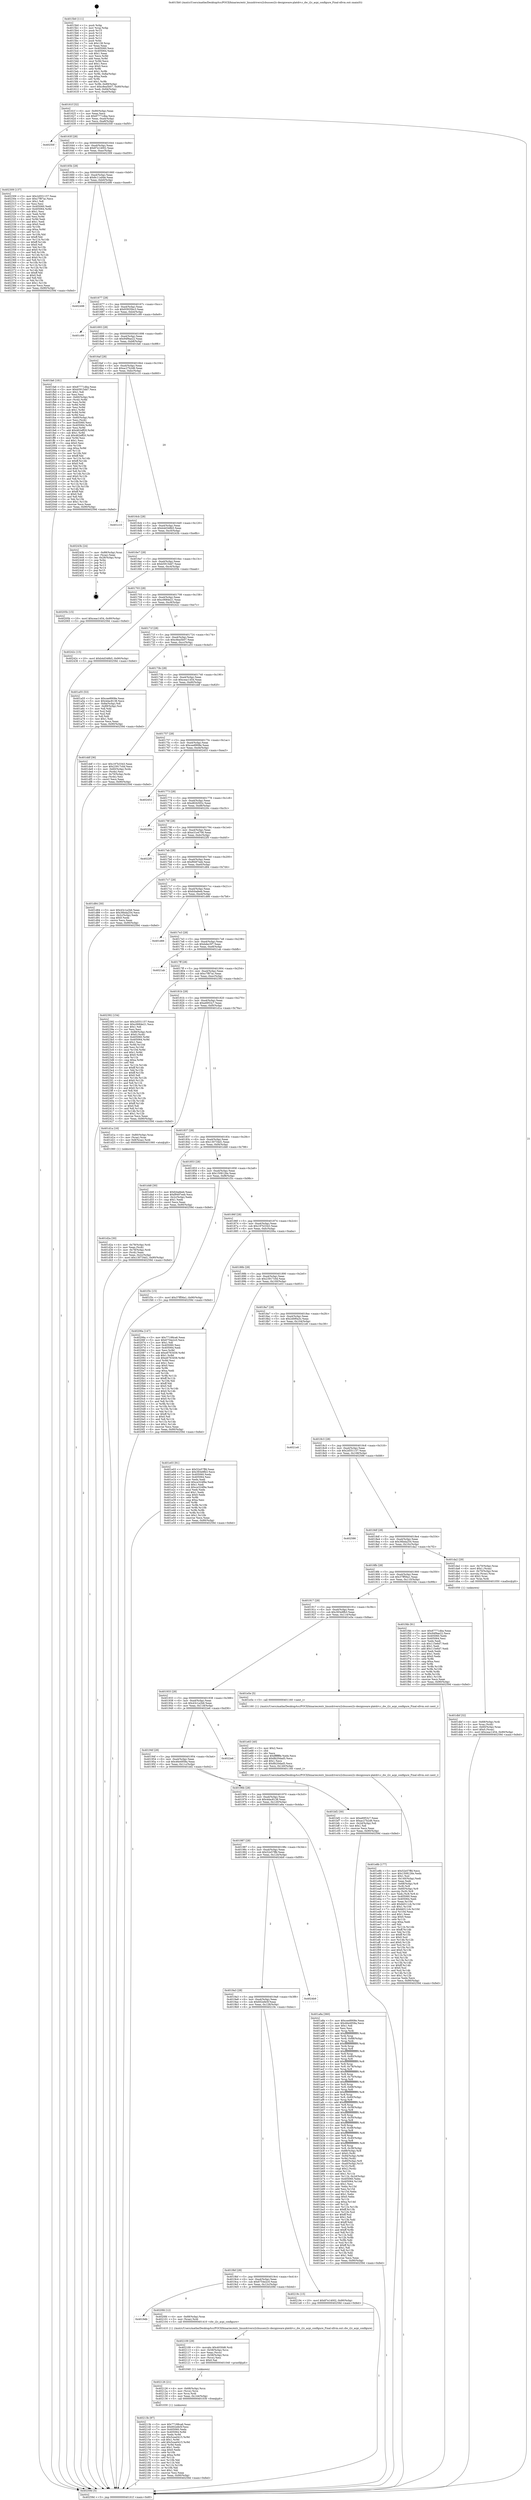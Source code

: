 digraph "0x4015b0" {
  label = "0x4015b0 (/mnt/c/Users/mathe/Desktop/tcc/POCII/binaries/extr_linuxdriversi2cbussesi2c-designware-platdrv.c_dw_i2c_acpi_configure_Final-ollvm.out::main(0))"
  labelloc = "t"
  node[shape=record]

  Entry [label="",width=0.3,height=0.3,shape=circle,fillcolor=black,style=filled]
  "0x40161f" [label="{
     0x40161f [32]\l
     | [instrs]\l
     &nbsp;&nbsp;0x40161f \<+6\>: mov -0x90(%rbp),%eax\l
     &nbsp;&nbsp;0x401625 \<+2\>: mov %eax,%ecx\l
     &nbsp;&nbsp;0x401627 \<+6\>: sub $0x87771dba,%ecx\l
     &nbsp;&nbsp;0x40162d \<+6\>: mov %eax,-0xa4(%rbp)\l
     &nbsp;&nbsp;0x401633 \<+6\>: mov %ecx,-0xa8(%rbp)\l
     &nbsp;&nbsp;0x401639 \<+6\>: je 000000000040250f \<main+0xf5f\>\l
  }"]
  "0x40250f" [label="{
     0x40250f\l
  }", style=dashed]
  "0x40163f" [label="{
     0x40163f [28]\l
     | [instrs]\l
     &nbsp;&nbsp;0x40163f \<+5\>: jmp 0000000000401644 \<main+0x94\>\l
     &nbsp;&nbsp;0x401644 \<+6\>: mov -0xa4(%rbp),%eax\l
     &nbsp;&nbsp;0x40164a \<+5\>: sub $0x87e14002,%eax\l
     &nbsp;&nbsp;0x40164f \<+6\>: mov %eax,-0xac(%rbp)\l
     &nbsp;&nbsp;0x401655 \<+6\>: je 0000000000402309 \<main+0xd59\>\l
  }"]
  Exit [label="",width=0.3,height=0.3,shape=circle,fillcolor=black,style=filled,peripheries=2]
  "0x402309" [label="{
     0x402309 [137]\l
     | [instrs]\l
     &nbsp;&nbsp;0x402309 \<+5\>: mov $0x2d551157,%eax\l
     &nbsp;&nbsp;0x40230e \<+5\>: mov $0xc7f87ac,%ecx\l
     &nbsp;&nbsp;0x402313 \<+2\>: mov $0x1,%dl\l
     &nbsp;&nbsp;0x402315 \<+2\>: xor %esi,%esi\l
     &nbsp;&nbsp;0x402317 \<+7\>: mov 0x405060,%edi\l
     &nbsp;&nbsp;0x40231e \<+8\>: mov 0x405064,%r8d\l
     &nbsp;&nbsp;0x402326 \<+3\>: sub $0x1,%esi\l
     &nbsp;&nbsp;0x402329 \<+3\>: mov %edi,%r9d\l
     &nbsp;&nbsp;0x40232c \<+3\>: add %esi,%r9d\l
     &nbsp;&nbsp;0x40232f \<+4\>: imul %r9d,%edi\l
     &nbsp;&nbsp;0x402333 \<+3\>: and $0x1,%edi\l
     &nbsp;&nbsp;0x402336 \<+3\>: cmp $0x0,%edi\l
     &nbsp;&nbsp;0x402339 \<+4\>: sete %r10b\l
     &nbsp;&nbsp;0x40233d \<+4\>: cmp $0xa,%r8d\l
     &nbsp;&nbsp;0x402341 \<+4\>: setl %r11b\l
     &nbsp;&nbsp;0x402345 \<+3\>: mov %r10b,%bl\l
     &nbsp;&nbsp;0x402348 \<+3\>: xor $0xff,%bl\l
     &nbsp;&nbsp;0x40234b \<+3\>: mov %r11b,%r14b\l
     &nbsp;&nbsp;0x40234e \<+4\>: xor $0xff,%r14b\l
     &nbsp;&nbsp;0x402352 \<+3\>: xor $0x0,%dl\l
     &nbsp;&nbsp;0x402355 \<+3\>: mov %bl,%r15b\l
     &nbsp;&nbsp;0x402358 \<+4\>: and $0x0,%r15b\l
     &nbsp;&nbsp;0x40235c \<+3\>: and %dl,%r10b\l
     &nbsp;&nbsp;0x40235f \<+3\>: mov %r14b,%r12b\l
     &nbsp;&nbsp;0x402362 \<+4\>: and $0x0,%r12b\l
     &nbsp;&nbsp;0x402366 \<+3\>: and %dl,%r11b\l
     &nbsp;&nbsp;0x402369 \<+3\>: or %r10b,%r15b\l
     &nbsp;&nbsp;0x40236c \<+3\>: or %r11b,%r12b\l
     &nbsp;&nbsp;0x40236f \<+3\>: xor %r12b,%r15b\l
     &nbsp;&nbsp;0x402372 \<+3\>: or %r14b,%bl\l
     &nbsp;&nbsp;0x402375 \<+3\>: xor $0xff,%bl\l
     &nbsp;&nbsp;0x402378 \<+3\>: or $0x0,%dl\l
     &nbsp;&nbsp;0x40237b \<+2\>: and %dl,%bl\l
     &nbsp;&nbsp;0x40237d \<+3\>: or %bl,%r15b\l
     &nbsp;&nbsp;0x402380 \<+4\>: test $0x1,%r15b\l
     &nbsp;&nbsp;0x402384 \<+3\>: cmovne %ecx,%eax\l
     &nbsp;&nbsp;0x402387 \<+6\>: mov %eax,-0x90(%rbp)\l
     &nbsp;&nbsp;0x40238d \<+5\>: jmp 000000000040259d \<main+0xfed\>\l
  }"]
  "0x40165b" [label="{
     0x40165b [28]\l
     | [instrs]\l
     &nbsp;&nbsp;0x40165b \<+5\>: jmp 0000000000401660 \<main+0xb0\>\l
     &nbsp;&nbsp;0x401660 \<+6\>: mov -0xa4(%rbp),%eax\l
     &nbsp;&nbsp;0x401666 \<+5\>: sub $0x8c11a0de,%eax\l
     &nbsp;&nbsp;0x40166b \<+6\>: mov %eax,-0xb0(%rbp)\l
     &nbsp;&nbsp;0x401671 \<+6\>: je 0000000000402498 \<main+0xee8\>\l
  }"]
  "0x40213b" [label="{
     0x40213b [97]\l
     | [instrs]\l
     &nbsp;&nbsp;0x40213b \<+5\>: mov $0x77188ca6,%eax\l
     &nbsp;&nbsp;0x402140 \<+5\>: mov $0x602efe5f,%esi\l
     &nbsp;&nbsp;0x402145 \<+7\>: mov 0x405060,%edx\l
     &nbsp;&nbsp;0x40214c \<+8\>: mov 0x405064,%r8d\l
     &nbsp;&nbsp;0x402154 \<+3\>: mov %edx,%r9d\l
     &nbsp;&nbsp;0x402157 \<+7\>: sub $0x5cea0415,%r9d\l
     &nbsp;&nbsp;0x40215e \<+4\>: sub $0x1,%r9d\l
     &nbsp;&nbsp;0x402162 \<+7\>: add $0x5cea0415,%r9d\l
     &nbsp;&nbsp;0x402169 \<+4\>: imul %r9d,%edx\l
     &nbsp;&nbsp;0x40216d \<+3\>: and $0x1,%edx\l
     &nbsp;&nbsp;0x402170 \<+3\>: cmp $0x0,%edx\l
     &nbsp;&nbsp;0x402173 \<+4\>: sete %r10b\l
     &nbsp;&nbsp;0x402177 \<+4\>: cmp $0xa,%r8d\l
     &nbsp;&nbsp;0x40217b \<+4\>: setl %r11b\l
     &nbsp;&nbsp;0x40217f \<+3\>: mov %r10b,%bl\l
     &nbsp;&nbsp;0x402182 \<+3\>: and %r11b,%bl\l
     &nbsp;&nbsp;0x402185 \<+3\>: xor %r11b,%r10b\l
     &nbsp;&nbsp;0x402188 \<+3\>: or %r10b,%bl\l
     &nbsp;&nbsp;0x40218b \<+3\>: test $0x1,%bl\l
     &nbsp;&nbsp;0x40218e \<+3\>: cmovne %esi,%eax\l
     &nbsp;&nbsp;0x402191 \<+6\>: mov %eax,-0x90(%rbp)\l
     &nbsp;&nbsp;0x402197 \<+5\>: jmp 000000000040259d \<main+0xfed\>\l
  }"]
  "0x402498" [label="{
     0x402498\l
  }", style=dashed]
  "0x401677" [label="{
     0x401677 [28]\l
     | [instrs]\l
     &nbsp;&nbsp;0x401677 \<+5\>: jmp 000000000040167c \<main+0xcc\>\l
     &nbsp;&nbsp;0x40167c \<+6\>: mov -0xa4(%rbp),%eax\l
     &nbsp;&nbsp;0x401682 \<+5\>: sub $0x93935bc3,%eax\l
     &nbsp;&nbsp;0x401687 \<+6\>: mov %eax,-0xb4(%rbp)\l
     &nbsp;&nbsp;0x40168d \<+6\>: je 0000000000401c99 \<main+0x6e9\>\l
  }"]
  "0x402126" [label="{
     0x402126 [21]\l
     | [instrs]\l
     &nbsp;&nbsp;0x402126 \<+4\>: mov -0x68(%rbp),%rcx\l
     &nbsp;&nbsp;0x40212a \<+3\>: mov (%rcx),%rcx\l
     &nbsp;&nbsp;0x40212d \<+3\>: mov %rcx,%rdi\l
     &nbsp;&nbsp;0x402130 \<+6\>: mov %eax,-0x144(%rbp)\l
     &nbsp;&nbsp;0x402136 \<+5\>: call 0000000000401030 \<free@plt\>\l
     | [calls]\l
     &nbsp;&nbsp;0x401030 \{1\} (unknown)\l
  }"]
  "0x401c99" [label="{
     0x401c99\l
  }", style=dashed]
  "0x401693" [label="{
     0x401693 [28]\l
     | [instrs]\l
     &nbsp;&nbsp;0x401693 \<+5\>: jmp 0000000000401698 \<main+0xe8\>\l
     &nbsp;&nbsp;0x401698 \<+6\>: mov -0xa4(%rbp),%eax\l
     &nbsp;&nbsp;0x40169e \<+5\>: sub $0x94f9ae22,%eax\l
     &nbsp;&nbsp;0x4016a3 \<+6\>: mov %eax,-0xb8(%rbp)\l
     &nbsp;&nbsp;0x4016a9 \<+6\>: je 0000000000401fa6 \<main+0x9f6\>\l
  }"]
  "0x402109" [label="{
     0x402109 [29]\l
     | [instrs]\l
     &nbsp;&nbsp;0x402109 \<+10\>: movabs $0x4030d6,%rdi\l
     &nbsp;&nbsp;0x402113 \<+4\>: mov -0x58(%rbp),%rcx\l
     &nbsp;&nbsp;0x402117 \<+2\>: mov %eax,(%rcx)\l
     &nbsp;&nbsp;0x402119 \<+4\>: mov -0x58(%rbp),%rcx\l
     &nbsp;&nbsp;0x40211d \<+2\>: mov (%rcx),%esi\l
     &nbsp;&nbsp;0x40211f \<+2\>: mov $0x0,%al\l
     &nbsp;&nbsp;0x402121 \<+5\>: call 0000000000401040 \<printf@plt\>\l
     | [calls]\l
     &nbsp;&nbsp;0x401040 \{1\} (unknown)\l
  }"]
  "0x401fa6" [label="{
     0x401fa6 [181]\l
     | [instrs]\l
     &nbsp;&nbsp;0x401fa6 \<+5\>: mov $0x87771dba,%eax\l
     &nbsp;&nbsp;0x401fab \<+5\>: mov $0xb5915dd7,%ecx\l
     &nbsp;&nbsp;0x401fb0 \<+2\>: mov $0x1,%dl\l
     &nbsp;&nbsp;0x401fb2 \<+2\>: xor %esi,%esi\l
     &nbsp;&nbsp;0x401fb4 \<+4\>: mov -0x60(%rbp),%rdi\l
     &nbsp;&nbsp;0x401fb8 \<+3\>: mov (%rdi),%r8d\l
     &nbsp;&nbsp;0x401fbb \<+3\>: mov %esi,%r9d\l
     &nbsp;&nbsp;0x401fbe \<+3\>: sub %r8d,%r9d\l
     &nbsp;&nbsp;0x401fc1 \<+3\>: mov %esi,%r8d\l
     &nbsp;&nbsp;0x401fc4 \<+4\>: sub $0x1,%r8d\l
     &nbsp;&nbsp;0x401fc8 \<+3\>: add %r8d,%r9d\l
     &nbsp;&nbsp;0x401fcb \<+3\>: sub %r9d,%esi\l
     &nbsp;&nbsp;0x401fce \<+4\>: mov -0x60(%rbp),%rdi\l
     &nbsp;&nbsp;0x401fd2 \<+2\>: mov %esi,(%rdi)\l
     &nbsp;&nbsp;0x401fd4 \<+7\>: mov 0x405060,%esi\l
     &nbsp;&nbsp;0x401fdb \<+8\>: mov 0x405064,%r8d\l
     &nbsp;&nbsp;0x401fe3 \<+3\>: mov %esi,%r9d\l
     &nbsp;&nbsp;0x401fe6 \<+7\>: add $0x462eff20,%r9d\l
     &nbsp;&nbsp;0x401fed \<+4\>: sub $0x1,%r9d\l
     &nbsp;&nbsp;0x401ff1 \<+7\>: sub $0x462eff20,%r9d\l
     &nbsp;&nbsp;0x401ff8 \<+4\>: imul %r9d,%esi\l
     &nbsp;&nbsp;0x401ffc \<+3\>: and $0x1,%esi\l
     &nbsp;&nbsp;0x401fff \<+3\>: cmp $0x0,%esi\l
     &nbsp;&nbsp;0x402002 \<+4\>: sete %r10b\l
     &nbsp;&nbsp;0x402006 \<+4\>: cmp $0xa,%r8d\l
     &nbsp;&nbsp;0x40200a \<+4\>: setl %r11b\l
     &nbsp;&nbsp;0x40200e \<+3\>: mov %r10b,%bl\l
     &nbsp;&nbsp;0x402011 \<+3\>: xor $0xff,%bl\l
     &nbsp;&nbsp;0x402014 \<+3\>: mov %r11b,%r14b\l
     &nbsp;&nbsp;0x402017 \<+4\>: xor $0xff,%r14b\l
     &nbsp;&nbsp;0x40201b \<+3\>: xor $0x0,%dl\l
     &nbsp;&nbsp;0x40201e \<+3\>: mov %bl,%r15b\l
     &nbsp;&nbsp;0x402021 \<+4\>: and $0x0,%r15b\l
     &nbsp;&nbsp;0x402025 \<+3\>: and %dl,%r10b\l
     &nbsp;&nbsp;0x402028 \<+3\>: mov %r14b,%r12b\l
     &nbsp;&nbsp;0x40202b \<+4\>: and $0x0,%r12b\l
     &nbsp;&nbsp;0x40202f \<+3\>: and %dl,%r11b\l
     &nbsp;&nbsp;0x402032 \<+3\>: or %r10b,%r15b\l
     &nbsp;&nbsp;0x402035 \<+3\>: or %r11b,%r12b\l
     &nbsp;&nbsp;0x402038 \<+3\>: xor %r12b,%r15b\l
     &nbsp;&nbsp;0x40203b \<+3\>: or %r14b,%bl\l
     &nbsp;&nbsp;0x40203e \<+3\>: xor $0xff,%bl\l
     &nbsp;&nbsp;0x402041 \<+3\>: or $0x0,%dl\l
     &nbsp;&nbsp;0x402044 \<+2\>: and %dl,%bl\l
     &nbsp;&nbsp;0x402046 \<+3\>: or %bl,%r15b\l
     &nbsp;&nbsp;0x402049 \<+4\>: test $0x1,%r15b\l
     &nbsp;&nbsp;0x40204d \<+3\>: cmovne %ecx,%eax\l
     &nbsp;&nbsp;0x402050 \<+6\>: mov %eax,-0x90(%rbp)\l
     &nbsp;&nbsp;0x402056 \<+5\>: jmp 000000000040259d \<main+0xfed\>\l
  }"]
  "0x4016af" [label="{
     0x4016af [28]\l
     | [instrs]\l
     &nbsp;&nbsp;0x4016af \<+5\>: jmp 00000000004016b4 \<main+0x104\>\l
     &nbsp;&nbsp;0x4016b4 \<+6\>: mov -0xa4(%rbp),%eax\l
     &nbsp;&nbsp;0x4016ba \<+5\>: sub $0xac27b2d6,%eax\l
     &nbsp;&nbsp;0x4016bf \<+6\>: mov %eax,-0xbc(%rbp)\l
     &nbsp;&nbsp;0x4016c5 \<+6\>: je 0000000000401c10 \<main+0x660\>\l
  }"]
  "0x4019db" [label="{
     0x4019db\l
  }", style=dashed]
  "0x401c10" [label="{
     0x401c10\l
  }", style=dashed]
  "0x4016cb" [label="{
     0x4016cb [28]\l
     | [instrs]\l
     &nbsp;&nbsp;0x4016cb \<+5\>: jmp 00000000004016d0 \<main+0x120\>\l
     &nbsp;&nbsp;0x4016d0 \<+6\>: mov -0xa4(%rbp),%eax\l
     &nbsp;&nbsp;0x4016d6 \<+5\>: sub $0xb4d348b5,%eax\l
     &nbsp;&nbsp;0x4016db \<+6\>: mov %eax,-0xc0(%rbp)\l
     &nbsp;&nbsp;0x4016e1 \<+6\>: je 000000000040243b \<main+0xe8b\>\l
  }"]
  "0x4020fd" [label="{
     0x4020fd [12]\l
     | [instrs]\l
     &nbsp;&nbsp;0x4020fd \<+4\>: mov -0x68(%rbp),%rax\l
     &nbsp;&nbsp;0x402101 \<+3\>: mov (%rax),%rdi\l
     &nbsp;&nbsp;0x402104 \<+5\>: call 0000000000401410 \<dw_i2c_acpi_configure\>\l
     | [calls]\l
     &nbsp;&nbsp;0x401410 \{1\} (/mnt/c/Users/mathe/Desktop/tcc/POCII/binaries/extr_linuxdriversi2cbussesi2c-designware-platdrv.c_dw_i2c_acpi_configure_Final-ollvm.out::dw_i2c_acpi_configure)\l
  }"]
  "0x40243b" [label="{
     0x40243b [24]\l
     | [instrs]\l
     &nbsp;&nbsp;0x40243b \<+7\>: mov -0x88(%rbp),%rax\l
     &nbsp;&nbsp;0x402442 \<+2\>: mov (%rax),%eax\l
     &nbsp;&nbsp;0x402444 \<+4\>: lea -0x28(%rbp),%rsp\l
     &nbsp;&nbsp;0x402448 \<+1\>: pop %rbx\l
     &nbsp;&nbsp;0x402449 \<+2\>: pop %r12\l
     &nbsp;&nbsp;0x40244b \<+2\>: pop %r13\l
     &nbsp;&nbsp;0x40244d \<+2\>: pop %r14\l
     &nbsp;&nbsp;0x40244f \<+2\>: pop %r15\l
     &nbsp;&nbsp;0x402451 \<+1\>: pop %rbp\l
     &nbsp;&nbsp;0x402452 \<+1\>: ret\l
  }"]
  "0x4016e7" [label="{
     0x4016e7 [28]\l
     | [instrs]\l
     &nbsp;&nbsp;0x4016e7 \<+5\>: jmp 00000000004016ec \<main+0x13c\>\l
     &nbsp;&nbsp;0x4016ec \<+6\>: mov -0xa4(%rbp),%eax\l
     &nbsp;&nbsp;0x4016f2 \<+5\>: sub $0xb5915dd7,%eax\l
     &nbsp;&nbsp;0x4016f7 \<+6\>: mov %eax,-0xc4(%rbp)\l
     &nbsp;&nbsp;0x4016fd \<+6\>: je 000000000040205b \<main+0xaab\>\l
  }"]
  "0x4019bf" [label="{
     0x4019bf [28]\l
     | [instrs]\l
     &nbsp;&nbsp;0x4019bf \<+5\>: jmp 00000000004019c4 \<main+0x414\>\l
     &nbsp;&nbsp;0x4019c4 \<+6\>: mov -0xa4(%rbp),%eax\l
     &nbsp;&nbsp;0x4019ca \<+5\>: sub $0x6754e2c0,%eax\l
     &nbsp;&nbsp;0x4019cf \<+6\>: mov %eax,-0x12c(%rbp)\l
     &nbsp;&nbsp;0x4019d5 \<+6\>: je 00000000004020fd \<main+0xb4d\>\l
  }"]
  "0x40205b" [label="{
     0x40205b [15]\l
     | [instrs]\l
     &nbsp;&nbsp;0x40205b \<+10\>: movl $0xceac1454,-0x90(%rbp)\l
     &nbsp;&nbsp;0x402065 \<+5\>: jmp 000000000040259d \<main+0xfed\>\l
  }"]
  "0x401703" [label="{
     0x401703 [28]\l
     | [instrs]\l
     &nbsp;&nbsp;0x401703 \<+5\>: jmp 0000000000401708 \<main+0x158\>\l
     &nbsp;&nbsp;0x401708 \<+6\>: mov -0xa4(%rbp),%eax\l
     &nbsp;&nbsp;0x40170e \<+5\>: sub $0xc0684e21,%eax\l
     &nbsp;&nbsp;0x401713 \<+6\>: mov %eax,-0xc8(%rbp)\l
     &nbsp;&nbsp;0x401719 \<+6\>: je 000000000040242c \<main+0xe7c\>\l
  }"]
  "0x40219c" [label="{
     0x40219c [15]\l
     | [instrs]\l
     &nbsp;&nbsp;0x40219c \<+10\>: movl $0x87e14002,-0x90(%rbp)\l
     &nbsp;&nbsp;0x4021a6 \<+5\>: jmp 000000000040259d \<main+0xfed\>\l
  }"]
  "0x40242c" [label="{
     0x40242c [15]\l
     | [instrs]\l
     &nbsp;&nbsp;0x40242c \<+10\>: movl $0xb4d348b5,-0x90(%rbp)\l
     &nbsp;&nbsp;0x402436 \<+5\>: jmp 000000000040259d \<main+0xfed\>\l
  }"]
  "0x40171f" [label="{
     0x40171f [28]\l
     | [instrs]\l
     &nbsp;&nbsp;0x40171f \<+5\>: jmp 0000000000401724 \<main+0x174\>\l
     &nbsp;&nbsp;0x401724 \<+6\>: mov -0xa4(%rbp),%eax\l
     &nbsp;&nbsp;0x40172a \<+5\>: sub $0xc8ea5b07,%eax\l
     &nbsp;&nbsp;0x40172f \<+6\>: mov %eax,-0xcc(%rbp)\l
     &nbsp;&nbsp;0x401735 \<+6\>: je 0000000000401a55 \<main+0x4a5\>\l
  }"]
  "0x4019a3" [label="{
     0x4019a3 [28]\l
     | [instrs]\l
     &nbsp;&nbsp;0x4019a3 \<+5\>: jmp 00000000004019a8 \<main+0x3f8\>\l
     &nbsp;&nbsp;0x4019a8 \<+6\>: mov -0xa4(%rbp),%eax\l
     &nbsp;&nbsp;0x4019ae \<+5\>: sub $0x602efe5f,%eax\l
     &nbsp;&nbsp;0x4019b3 \<+6\>: mov %eax,-0x128(%rbp)\l
     &nbsp;&nbsp;0x4019b9 \<+6\>: je 000000000040219c \<main+0xbec\>\l
  }"]
  "0x401a55" [label="{
     0x401a55 [53]\l
     | [instrs]\l
     &nbsp;&nbsp;0x401a55 \<+5\>: mov $0xcee8908e,%eax\l
     &nbsp;&nbsp;0x401a5a \<+5\>: mov $0x4dac8138,%ecx\l
     &nbsp;&nbsp;0x401a5f \<+6\>: mov -0x8a(%rbp),%dl\l
     &nbsp;&nbsp;0x401a65 \<+7\>: mov -0x89(%rbp),%sil\l
     &nbsp;&nbsp;0x401a6c \<+3\>: mov %dl,%dil\l
     &nbsp;&nbsp;0x401a6f \<+3\>: and %sil,%dil\l
     &nbsp;&nbsp;0x401a72 \<+3\>: xor %sil,%dl\l
     &nbsp;&nbsp;0x401a75 \<+3\>: or %dl,%dil\l
     &nbsp;&nbsp;0x401a78 \<+4\>: test $0x1,%dil\l
     &nbsp;&nbsp;0x401a7c \<+3\>: cmovne %ecx,%eax\l
     &nbsp;&nbsp;0x401a7f \<+6\>: mov %eax,-0x90(%rbp)\l
     &nbsp;&nbsp;0x401a85 \<+5\>: jmp 000000000040259d \<main+0xfed\>\l
  }"]
  "0x40173b" [label="{
     0x40173b [28]\l
     | [instrs]\l
     &nbsp;&nbsp;0x40173b \<+5\>: jmp 0000000000401740 \<main+0x190\>\l
     &nbsp;&nbsp;0x401740 \<+6\>: mov -0xa4(%rbp),%eax\l
     &nbsp;&nbsp;0x401746 \<+5\>: sub $0xceac1454,%eax\l
     &nbsp;&nbsp;0x40174b \<+6\>: mov %eax,-0xd0(%rbp)\l
     &nbsp;&nbsp;0x401751 \<+6\>: je 0000000000401ddf \<main+0x82f\>\l
  }"]
  "0x40259d" [label="{
     0x40259d [5]\l
     | [instrs]\l
     &nbsp;&nbsp;0x40259d \<+5\>: jmp 000000000040161f \<main+0x6f\>\l
  }"]
  "0x4015b0" [label="{
     0x4015b0 [111]\l
     | [instrs]\l
     &nbsp;&nbsp;0x4015b0 \<+1\>: push %rbp\l
     &nbsp;&nbsp;0x4015b1 \<+3\>: mov %rsp,%rbp\l
     &nbsp;&nbsp;0x4015b4 \<+2\>: push %r15\l
     &nbsp;&nbsp;0x4015b6 \<+2\>: push %r14\l
     &nbsp;&nbsp;0x4015b8 \<+2\>: push %r13\l
     &nbsp;&nbsp;0x4015ba \<+2\>: push %r12\l
     &nbsp;&nbsp;0x4015bc \<+1\>: push %rbx\l
     &nbsp;&nbsp;0x4015bd \<+7\>: sub $0x138,%rsp\l
     &nbsp;&nbsp;0x4015c4 \<+2\>: xor %eax,%eax\l
     &nbsp;&nbsp;0x4015c6 \<+7\>: mov 0x405060,%ecx\l
     &nbsp;&nbsp;0x4015cd \<+7\>: mov 0x405064,%edx\l
     &nbsp;&nbsp;0x4015d4 \<+3\>: sub $0x1,%eax\l
     &nbsp;&nbsp;0x4015d7 \<+3\>: mov %ecx,%r8d\l
     &nbsp;&nbsp;0x4015da \<+3\>: add %eax,%r8d\l
     &nbsp;&nbsp;0x4015dd \<+4\>: imul %r8d,%ecx\l
     &nbsp;&nbsp;0x4015e1 \<+3\>: and $0x1,%ecx\l
     &nbsp;&nbsp;0x4015e4 \<+3\>: cmp $0x0,%ecx\l
     &nbsp;&nbsp;0x4015e7 \<+4\>: sete %r9b\l
     &nbsp;&nbsp;0x4015eb \<+4\>: and $0x1,%r9b\l
     &nbsp;&nbsp;0x4015ef \<+7\>: mov %r9b,-0x8a(%rbp)\l
     &nbsp;&nbsp;0x4015f6 \<+3\>: cmp $0xa,%edx\l
     &nbsp;&nbsp;0x4015f9 \<+4\>: setl %r9b\l
     &nbsp;&nbsp;0x4015fd \<+4\>: and $0x1,%r9b\l
     &nbsp;&nbsp;0x401601 \<+7\>: mov %r9b,-0x89(%rbp)\l
     &nbsp;&nbsp;0x401608 \<+10\>: movl $0xc8ea5b07,-0x90(%rbp)\l
     &nbsp;&nbsp;0x401612 \<+6\>: mov %edi,-0x94(%rbp)\l
     &nbsp;&nbsp;0x401618 \<+7\>: mov %rsi,-0xa0(%rbp)\l
  }"]
  "0x4024b9" [label="{
     0x4024b9\l
  }", style=dashed]
  "0x401ddf" [label="{
     0x401ddf [36]\l
     | [instrs]\l
     &nbsp;&nbsp;0x401ddf \<+5\>: mov $0x197b3343,%eax\l
     &nbsp;&nbsp;0x401de4 \<+5\>: mov $0x23917c0d,%ecx\l
     &nbsp;&nbsp;0x401de9 \<+4\>: mov -0x60(%rbp),%rdx\l
     &nbsp;&nbsp;0x401ded \<+2\>: mov (%rdx),%esi\l
     &nbsp;&nbsp;0x401def \<+4\>: mov -0x70(%rbp),%rdx\l
     &nbsp;&nbsp;0x401df3 \<+2\>: cmp (%rdx),%esi\l
     &nbsp;&nbsp;0x401df5 \<+3\>: cmovl %ecx,%eax\l
     &nbsp;&nbsp;0x401df8 \<+6\>: mov %eax,-0x90(%rbp)\l
     &nbsp;&nbsp;0x401dfe \<+5\>: jmp 000000000040259d \<main+0xfed\>\l
  }"]
  "0x401757" [label="{
     0x401757 [28]\l
     | [instrs]\l
     &nbsp;&nbsp;0x401757 \<+5\>: jmp 000000000040175c \<main+0x1ac\>\l
     &nbsp;&nbsp;0x40175c \<+6\>: mov -0xa4(%rbp),%eax\l
     &nbsp;&nbsp;0x401762 \<+5\>: sub $0xcee8908e,%eax\l
     &nbsp;&nbsp;0x401767 \<+6\>: mov %eax,-0xd4(%rbp)\l
     &nbsp;&nbsp;0x40176d \<+6\>: je 0000000000402453 \<main+0xea3\>\l
  }"]
  "0x401e8b" [label="{
     0x401e8b [177]\l
     | [instrs]\l
     &nbsp;&nbsp;0x401e8b \<+5\>: mov $0x52e57ffd,%ecx\l
     &nbsp;&nbsp;0x401e90 \<+5\>: mov $0x1508126e,%edx\l
     &nbsp;&nbsp;0x401e95 \<+3\>: mov $0x1,%sil\l
     &nbsp;&nbsp;0x401e98 \<+6\>: mov -0x140(%rbp),%edi\l
     &nbsp;&nbsp;0x401e9e \<+3\>: imul %eax,%edi\l
     &nbsp;&nbsp;0x401ea1 \<+4\>: mov -0x68(%rbp),%r8\l
     &nbsp;&nbsp;0x401ea5 \<+3\>: mov (%r8),%r8\l
     &nbsp;&nbsp;0x401ea8 \<+4\>: mov -0x60(%rbp),%r9\l
     &nbsp;&nbsp;0x401eac \<+3\>: movslq (%r9),%r9\l
     &nbsp;&nbsp;0x401eaf \<+4\>: mov %edi,(%r8,%r9,4)\l
     &nbsp;&nbsp;0x401eb3 \<+7\>: mov 0x405060,%eax\l
     &nbsp;&nbsp;0x401eba \<+7\>: mov 0x405064,%edi\l
     &nbsp;&nbsp;0x401ec1 \<+3\>: mov %eax,%r10d\l
     &nbsp;&nbsp;0x401ec4 \<+7\>: add $0xbb511cb,%r10d\l
     &nbsp;&nbsp;0x401ecb \<+4\>: sub $0x1,%r10d\l
     &nbsp;&nbsp;0x401ecf \<+7\>: sub $0xbb511cb,%r10d\l
     &nbsp;&nbsp;0x401ed6 \<+4\>: imul %r10d,%eax\l
     &nbsp;&nbsp;0x401eda \<+3\>: and $0x1,%eax\l
     &nbsp;&nbsp;0x401edd \<+3\>: cmp $0x0,%eax\l
     &nbsp;&nbsp;0x401ee0 \<+4\>: sete %r11b\l
     &nbsp;&nbsp;0x401ee4 \<+3\>: cmp $0xa,%edi\l
     &nbsp;&nbsp;0x401ee7 \<+3\>: setl %bl\l
     &nbsp;&nbsp;0x401eea \<+3\>: mov %r11b,%r14b\l
     &nbsp;&nbsp;0x401eed \<+4\>: xor $0xff,%r14b\l
     &nbsp;&nbsp;0x401ef1 \<+3\>: mov %bl,%r15b\l
     &nbsp;&nbsp;0x401ef4 \<+4\>: xor $0xff,%r15b\l
     &nbsp;&nbsp;0x401ef8 \<+4\>: xor $0x0,%sil\l
     &nbsp;&nbsp;0x401efc \<+3\>: mov %r14b,%r12b\l
     &nbsp;&nbsp;0x401eff \<+4\>: and $0x0,%r12b\l
     &nbsp;&nbsp;0x401f03 \<+3\>: and %sil,%r11b\l
     &nbsp;&nbsp;0x401f06 \<+3\>: mov %r15b,%r13b\l
     &nbsp;&nbsp;0x401f09 \<+4\>: and $0x0,%r13b\l
     &nbsp;&nbsp;0x401f0d \<+3\>: and %sil,%bl\l
     &nbsp;&nbsp;0x401f10 \<+3\>: or %r11b,%r12b\l
     &nbsp;&nbsp;0x401f13 \<+3\>: or %bl,%r13b\l
     &nbsp;&nbsp;0x401f16 \<+3\>: xor %r13b,%r12b\l
     &nbsp;&nbsp;0x401f19 \<+3\>: or %r15b,%r14b\l
     &nbsp;&nbsp;0x401f1c \<+4\>: xor $0xff,%r14b\l
     &nbsp;&nbsp;0x401f20 \<+4\>: or $0x0,%sil\l
     &nbsp;&nbsp;0x401f24 \<+3\>: and %sil,%r14b\l
     &nbsp;&nbsp;0x401f27 \<+3\>: or %r14b,%r12b\l
     &nbsp;&nbsp;0x401f2a \<+4\>: test $0x1,%r12b\l
     &nbsp;&nbsp;0x401f2e \<+3\>: cmovne %edx,%ecx\l
     &nbsp;&nbsp;0x401f31 \<+6\>: mov %ecx,-0x90(%rbp)\l
     &nbsp;&nbsp;0x401f37 \<+5\>: jmp 000000000040259d \<main+0xfed\>\l
  }"]
  "0x402453" [label="{
     0x402453\l
  }", style=dashed]
  "0x401773" [label="{
     0x401773 [28]\l
     | [instrs]\l
     &nbsp;&nbsp;0x401773 \<+5\>: jmp 0000000000401778 \<main+0x1c8\>\l
     &nbsp;&nbsp;0x401778 \<+6\>: mov -0xa4(%rbp),%eax\l
     &nbsp;&nbsp;0x40177e \<+5\>: sub $0xd82b593c,%eax\l
     &nbsp;&nbsp;0x401783 \<+6\>: mov %eax,-0xd8(%rbp)\l
     &nbsp;&nbsp;0x401789 \<+6\>: je 000000000040220c \<main+0xc5c\>\l
  }"]
  "0x401e63" [label="{
     0x401e63 [40]\l
     | [instrs]\l
     &nbsp;&nbsp;0x401e63 \<+5\>: mov $0x2,%ecx\l
     &nbsp;&nbsp;0x401e68 \<+1\>: cltd\l
     &nbsp;&nbsp;0x401e69 \<+2\>: idiv %ecx\l
     &nbsp;&nbsp;0x401e6b \<+6\>: imul $0xfffffffe,%edx,%ecx\l
     &nbsp;&nbsp;0x401e71 \<+6\>: add $0x8b20dad5,%ecx\l
     &nbsp;&nbsp;0x401e77 \<+3\>: add $0x1,%ecx\l
     &nbsp;&nbsp;0x401e7a \<+6\>: sub $0x8b20dad5,%ecx\l
     &nbsp;&nbsp;0x401e80 \<+6\>: mov %ecx,-0x140(%rbp)\l
     &nbsp;&nbsp;0x401e86 \<+5\>: call 0000000000401160 \<next_i\>\l
     | [calls]\l
     &nbsp;&nbsp;0x401160 \{1\} (/mnt/c/Users/mathe/Desktop/tcc/POCII/binaries/extr_linuxdriversi2cbussesi2c-designware-platdrv.c_dw_i2c_acpi_configure_Final-ollvm.out::next_i)\l
  }"]
  "0x40220c" [label="{
     0x40220c\l
  }", style=dashed]
  "0x40178f" [label="{
     0x40178f [28]\l
     | [instrs]\l
     &nbsp;&nbsp;0x40178f \<+5\>: jmp 0000000000401794 \<main+0x1e4\>\l
     &nbsp;&nbsp;0x401794 \<+6\>: mov -0xa4(%rbp),%eax\l
     &nbsp;&nbsp;0x40179a \<+5\>: sub $0xe31e4706,%eax\l
     &nbsp;&nbsp;0x40179f \<+6\>: mov %eax,-0xdc(%rbp)\l
     &nbsp;&nbsp;0x4017a5 \<+6\>: je 00000000004022f5 \<main+0xd45\>\l
  }"]
  "0x401dbf" [label="{
     0x401dbf [32]\l
     | [instrs]\l
     &nbsp;&nbsp;0x401dbf \<+4\>: mov -0x68(%rbp),%rdi\l
     &nbsp;&nbsp;0x401dc3 \<+3\>: mov %rax,(%rdi)\l
     &nbsp;&nbsp;0x401dc6 \<+4\>: mov -0x60(%rbp),%rax\l
     &nbsp;&nbsp;0x401dca \<+6\>: movl $0x0,(%rax)\l
     &nbsp;&nbsp;0x401dd0 \<+10\>: movl $0xceac1454,-0x90(%rbp)\l
     &nbsp;&nbsp;0x401dda \<+5\>: jmp 000000000040259d \<main+0xfed\>\l
  }"]
  "0x4022f5" [label="{
     0x4022f5\l
  }", style=dashed]
  "0x4017ab" [label="{
     0x4017ab [28]\l
     | [instrs]\l
     &nbsp;&nbsp;0x4017ab \<+5\>: jmp 00000000004017b0 \<main+0x200\>\l
     &nbsp;&nbsp;0x4017b0 \<+6\>: mov -0xa4(%rbp),%eax\l
     &nbsp;&nbsp;0x4017b6 \<+5\>: sub $0xf9497eeb,%eax\l
     &nbsp;&nbsp;0x4017bb \<+6\>: mov %eax,-0xe0(%rbp)\l
     &nbsp;&nbsp;0x4017c1 \<+6\>: je 0000000000401d84 \<main+0x7d4\>\l
  }"]
  "0x401d2a" [label="{
     0x401d2a [30]\l
     | [instrs]\l
     &nbsp;&nbsp;0x401d2a \<+4\>: mov -0x78(%rbp),%rdi\l
     &nbsp;&nbsp;0x401d2e \<+2\>: mov %eax,(%rdi)\l
     &nbsp;&nbsp;0x401d30 \<+4\>: mov -0x78(%rbp),%rdi\l
     &nbsp;&nbsp;0x401d34 \<+2\>: mov (%rdi),%eax\l
     &nbsp;&nbsp;0x401d36 \<+3\>: mov %eax,-0x2c(%rbp)\l
     &nbsp;&nbsp;0x401d39 \<+10\>: movl $0x130734d1,-0x90(%rbp)\l
     &nbsp;&nbsp;0x401d43 \<+5\>: jmp 000000000040259d \<main+0xfed\>\l
  }"]
  "0x401d84" [label="{
     0x401d84 [30]\l
     | [instrs]\l
     &nbsp;&nbsp;0x401d84 \<+5\>: mov $0x43c1a2b6,%eax\l
     &nbsp;&nbsp;0x401d89 \<+5\>: mov $0x36bda254,%ecx\l
     &nbsp;&nbsp;0x401d8e \<+3\>: mov -0x2c(%rbp),%edx\l
     &nbsp;&nbsp;0x401d91 \<+3\>: cmp $0x0,%edx\l
     &nbsp;&nbsp;0x401d94 \<+3\>: cmove %ecx,%eax\l
     &nbsp;&nbsp;0x401d97 \<+6\>: mov %eax,-0x90(%rbp)\l
     &nbsp;&nbsp;0x401d9d \<+5\>: jmp 000000000040259d \<main+0xfed\>\l
  }"]
  "0x4017c7" [label="{
     0x4017c7 [28]\l
     | [instrs]\l
     &nbsp;&nbsp;0x4017c7 \<+5\>: jmp 00000000004017cc \<main+0x21c\>\l
     &nbsp;&nbsp;0x4017cc \<+6\>: mov -0xa4(%rbp),%eax\l
     &nbsp;&nbsp;0x4017d2 \<+5\>: sub $0xfcbafeeb,%eax\l
     &nbsp;&nbsp;0x4017d7 \<+6\>: mov %eax,-0xe4(%rbp)\l
     &nbsp;&nbsp;0x4017dd \<+6\>: je 0000000000401d66 \<main+0x7b6\>\l
  }"]
  "0x401987" [label="{
     0x401987 [28]\l
     | [instrs]\l
     &nbsp;&nbsp;0x401987 \<+5\>: jmp 000000000040198c \<main+0x3dc\>\l
     &nbsp;&nbsp;0x40198c \<+6\>: mov -0xa4(%rbp),%eax\l
     &nbsp;&nbsp;0x401992 \<+5\>: sub $0x52e57ffd,%eax\l
     &nbsp;&nbsp;0x401997 \<+6\>: mov %eax,-0x124(%rbp)\l
     &nbsp;&nbsp;0x40199d \<+6\>: je 00000000004024b9 \<main+0xf09\>\l
  }"]
  "0x401d66" [label="{
     0x401d66\l
  }", style=dashed]
  "0x4017e3" [label="{
     0x4017e3 [28]\l
     | [instrs]\l
     &nbsp;&nbsp;0x4017e3 \<+5\>: jmp 00000000004017e8 \<main+0x238\>\l
     &nbsp;&nbsp;0x4017e8 \<+6\>: mov -0xa4(%rbp),%eax\l
     &nbsp;&nbsp;0x4017ee \<+5\>: sub $0xbdec5f7,%eax\l
     &nbsp;&nbsp;0x4017f3 \<+6\>: mov %eax,-0xe8(%rbp)\l
     &nbsp;&nbsp;0x4017f9 \<+6\>: je 00000000004021ab \<main+0xbfb\>\l
  }"]
  "0x401a8a" [label="{
     0x401a8a [360]\l
     | [instrs]\l
     &nbsp;&nbsp;0x401a8a \<+5\>: mov $0xcee8908e,%eax\l
     &nbsp;&nbsp;0x401a8f \<+5\>: mov $0x46e4958a,%ecx\l
     &nbsp;&nbsp;0x401a94 \<+2\>: mov $0x1,%dl\l
     &nbsp;&nbsp;0x401a96 \<+2\>: xor %esi,%esi\l
     &nbsp;&nbsp;0x401a98 \<+3\>: mov %rsp,%rdi\l
     &nbsp;&nbsp;0x401a9b \<+4\>: add $0xfffffffffffffff0,%rdi\l
     &nbsp;&nbsp;0x401a9f \<+3\>: mov %rdi,%rsp\l
     &nbsp;&nbsp;0x401aa2 \<+7\>: mov %rdi,-0x88(%rbp)\l
     &nbsp;&nbsp;0x401aa9 \<+3\>: mov %rsp,%rdi\l
     &nbsp;&nbsp;0x401aac \<+4\>: add $0xfffffffffffffff0,%rdi\l
     &nbsp;&nbsp;0x401ab0 \<+3\>: mov %rdi,%rsp\l
     &nbsp;&nbsp;0x401ab3 \<+3\>: mov %rsp,%r8\l
     &nbsp;&nbsp;0x401ab6 \<+4\>: add $0xfffffffffffffff0,%r8\l
     &nbsp;&nbsp;0x401aba \<+3\>: mov %r8,%rsp\l
     &nbsp;&nbsp;0x401abd \<+4\>: mov %r8,-0x80(%rbp)\l
     &nbsp;&nbsp;0x401ac1 \<+3\>: mov %rsp,%r8\l
     &nbsp;&nbsp;0x401ac4 \<+4\>: add $0xfffffffffffffff0,%r8\l
     &nbsp;&nbsp;0x401ac8 \<+3\>: mov %r8,%rsp\l
     &nbsp;&nbsp;0x401acb \<+4\>: mov %r8,-0x78(%rbp)\l
     &nbsp;&nbsp;0x401acf \<+3\>: mov %rsp,%r8\l
     &nbsp;&nbsp;0x401ad2 \<+4\>: add $0xfffffffffffffff0,%r8\l
     &nbsp;&nbsp;0x401ad6 \<+3\>: mov %r8,%rsp\l
     &nbsp;&nbsp;0x401ad9 \<+4\>: mov %r8,-0x70(%rbp)\l
     &nbsp;&nbsp;0x401add \<+3\>: mov %rsp,%r8\l
     &nbsp;&nbsp;0x401ae0 \<+4\>: add $0xfffffffffffffff0,%r8\l
     &nbsp;&nbsp;0x401ae4 \<+3\>: mov %r8,%rsp\l
     &nbsp;&nbsp;0x401ae7 \<+4\>: mov %r8,-0x68(%rbp)\l
     &nbsp;&nbsp;0x401aeb \<+3\>: mov %rsp,%r8\l
     &nbsp;&nbsp;0x401aee \<+4\>: add $0xfffffffffffffff0,%r8\l
     &nbsp;&nbsp;0x401af2 \<+3\>: mov %r8,%rsp\l
     &nbsp;&nbsp;0x401af5 \<+4\>: mov %r8,-0x60(%rbp)\l
     &nbsp;&nbsp;0x401af9 \<+3\>: mov %rsp,%r8\l
     &nbsp;&nbsp;0x401afc \<+4\>: add $0xfffffffffffffff0,%r8\l
     &nbsp;&nbsp;0x401b00 \<+3\>: mov %r8,%rsp\l
     &nbsp;&nbsp;0x401b03 \<+4\>: mov %r8,-0x58(%rbp)\l
     &nbsp;&nbsp;0x401b07 \<+3\>: mov %rsp,%r8\l
     &nbsp;&nbsp;0x401b0a \<+4\>: add $0xfffffffffffffff0,%r8\l
     &nbsp;&nbsp;0x401b0e \<+3\>: mov %r8,%rsp\l
     &nbsp;&nbsp;0x401b11 \<+4\>: mov %r8,-0x50(%rbp)\l
     &nbsp;&nbsp;0x401b15 \<+3\>: mov %rsp,%r8\l
     &nbsp;&nbsp;0x401b18 \<+4\>: add $0xfffffffffffffff0,%r8\l
     &nbsp;&nbsp;0x401b1c \<+3\>: mov %r8,%rsp\l
     &nbsp;&nbsp;0x401b1f \<+4\>: mov %r8,-0x48(%rbp)\l
     &nbsp;&nbsp;0x401b23 \<+3\>: mov %rsp,%r8\l
     &nbsp;&nbsp;0x401b26 \<+4\>: add $0xfffffffffffffff0,%r8\l
     &nbsp;&nbsp;0x401b2a \<+3\>: mov %r8,%rsp\l
     &nbsp;&nbsp;0x401b2d \<+4\>: mov %r8,-0x40(%rbp)\l
     &nbsp;&nbsp;0x401b31 \<+3\>: mov %rsp,%r8\l
     &nbsp;&nbsp;0x401b34 \<+4\>: add $0xfffffffffffffff0,%r8\l
     &nbsp;&nbsp;0x401b38 \<+3\>: mov %r8,%rsp\l
     &nbsp;&nbsp;0x401b3b \<+4\>: mov %r8,-0x38(%rbp)\l
     &nbsp;&nbsp;0x401b3f \<+7\>: mov -0x88(%rbp),%r8\l
     &nbsp;&nbsp;0x401b46 \<+7\>: movl $0x0,(%r8)\l
     &nbsp;&nbsp;0x401b4d \<+7\>: mov -0x94(%rbp),%r9d\l
     &nbsp;&nbsp;0x401b54 \<+3\>: mov %r9d,(%rdi)\l
     &nbsp;&nbsp;0x401b57 \<+4\>: mov -0x80(%rbp),%r8\l
     &nbsp;&nbsp;0x401b5b \<+7\>: mov -0xa0(%rbp),%r10\l
     &nbsp;&nbsp;0x401b62 \<+3\>: mov %r10,(%r8)\l
     &nbsp;&nbsp;0x401b65 \<+3\>: cmpl $0x2,(%rdi)\l
     &nbsp;&nbsp;0x401b68 \<+4\>: setne %r11b\l
     &nbsp;&nbsp;0x401b6c \<+4\>: and $0x1,%r11b\l
     &nbsp;&nbsp;0x401b70 \<+4\>: mov %r11b,-0x2d(%rbp)\l
     &nbsp;&nbsp;0x401b74 \<+7\>: mov 0x405060,%ebx\l
     &nbsp;&nbsp;0x401b7b \<+8\>: mov 0x405064,%r14d\l
     &nbsp;&nbsp;0x401b83 \<+3\>: sub $0x1,%esi\l
     &nbsp;&nbsp;0x401b86 \<+3\>: mov %ebx,%r15d\l
     &nbsp;&nbsp;0x401b89 \<+3\>: add %esi,%r15d\l
     &nbsp;&nbsp;0x401b8c \<+4\>: imul %r15d,%ebx\l
     &nbsp;&nbsp;0x401b90 \<+3\>: and $0x1,%ebx\l
     &nbsp;&nbsp;0x401b93 \<+3\>: cmp $0x0,%ebx\l
     &nbsp;&nbsp;0x401b96 \<+4\>: sete %r11b\l
     &nbsp;&nbsp;0x401b9a \<+4\>: cmp $0xa,%r14d\l
     &nbsp;&nbsp;0x401b9e \<+4\>: setl %r12b\l
     &nbsp;&nbsp;0x401ba2 \<+3\>: mov %r11b,%r13b\l
     &nbsp;&nbsp;0x401ba5 \<+4\>: xor $0xff,%r13b\l
     &nbsp;&nbsp;0x401ba9 \<+3\>: mov %r12b,%sil\l
     &nbsp;&nbsp;0x401bac \<+4\>: xor $0xff,%sil\l
     &nbsp;&nbsp;0x401bb0 \<+3\>: xor $0x1,%dl\l
     &nbsp;&nbsp;0x401bb3 \<+3\>: mov %r13b,%dil\l
     &nbsp;&nbsp;0x401bb6 \<+4\>: and $0xff,%dil\l
     &nbsp;&nbsp;0x401bba \<+3\>: and %dl,%r11b\l
     &nbsp;&nbsp;0x401bbd \<+3\>: mov %sil,%r8b\l
     &nbsp;&nbsp;0x401bc0 \<+4\>: and $0xff,%r8b\l
     &nbsp;&nbsp;0x401bc4 \<+3\>: and %dl,%r12b\l
     &nbsp;&nbsp;0x401bc7 \<+3\>: or %r11b,%dil\l
     &nbsp;&nbsp;0x401bca \<+3\>: or %r12b,%r8b\l
     &nbsp;&nbsp;0x401bcd \<+3\>: xor %r8b,%dil\l
     &nbsp;&nbsp;0x401bd0 \<+3\>: or %sil,%r13b\l
     &nbsp;&nbsp;0x401bd3 \<+4\>: xor $0xff,%r13b\l
     &nbsp;&nbsp;0x401bd7 \<+3\>: or $0x1,%dl\l
     &nbsp;&nbsp;0x401bda \<+3\>: and %dl,%r13b\l
     &nbsp;&nbsp;0x401bdd \<+3\>: or %r13b,%dil\l
     &nbsp;&nbsp;0x401be0 \<+4\>: test $0x1,%dil\l
     &nbsp;&nbsp;0x401be4 \<+3\>: cmovne %ecx,%eax\l
     &nbsp;&nbsp;0x401be7 \<+6\>: mov %eax,-0x90(%rbp)\l
     &nbsp;&nbsp;0x401bed \<+5\>: jmp 000000000040259d \<main+0xfed\>\l
  }"]
  "0x4021ab" [label="{
     0x4021ab\l
  }", style=dashed]
  "0x4017ff" [label="{
     0x4017ff [28]\l
     | [instrs]\l
     &nbsp;&nbsp;0x4017ff \<+5\>: jmp 0000000000401804 \<main+0x254\>\l
     &nbsp;&nbsp;0x401804 \<+6\>: mov -0xa4(%rbp),%eax\l
     &nbsp;&nbsp;0x40180a \<+5\>: sub $0xc7f87ac,%eax\l
     &nbsp;&nbsp;0x40180f \<+6\>: mov %eax,-0xec(%rbp)\l
     &nbsp;&nbsp;0x401815 \<+6\>: je 0000000000402392 \<main+0xde2\>\l
  }"]
  "0x40196b" [label="{
     0x40196b [28]\l
     | [instrs]\l
     &nbsp;&nbsp;0x40196b \<+5\>: jmp 0000000000401970 \<main+0x3c0\>\l
     &nbsp;&nbsp;0x401970 \<+6\>: mov -0xa4(%rbp),%eax\l
     &nbsp;&nbsp;0x401976 \<+5\>: sub $0x4dac8138,%eax\l
     &nbsp;&nbsp;0x40197b \<+6\>: mov %eax,-0x120(%rbp)\l
     &nbsp;&nbsp;0x401981 \<+6\>: je 0000000000401a8a \<main+0x4da\>\l
  }"]
  "0x402392" [label="{
     0x402392 [154]\l
     | [instrs]\l
     &nbsp;&nbsp;0x402392 \<+5\>: mov $0x2d551157,%eax\l
     &nbsp;&nbsp;0x402397 \<+5\>: mov $0xc0684e21,%ecx\l
     &nbsp;&nbsp;0x40239c \<+2\>: mov $0x1,%dl\l
     &nbsp;&nbsp;0x40239e \<+2\>: xor %esi,%esi\l
     &nbsp;&nbsp;0x4023a0 \<+7\>: mov -0x88(%rbp),%rdi\l
     &nbsp;&nbsp;0x4023a7 \<+6\>: movl $0x0,(%rdi)\l
     &nbsp;&nbsp;0x4023ad \<+8\>: mov 0x405060,%r8d\l
     &nbsp;&nbsp;0x4023b5 \<+8\>: mov 0x405064,%r9d\l
     &nbsp;&nbsp;0x4023bd \<+3\>: sub $0x1,%esi\l
     &nbsp;&nbsp;0x4023c0 \<+3\>: mov %r8d,%r10d\l
     &nbsp;&nbsp;0x4023c3 \<+3\>: add %esi,%r10d\l
     &nbsp;&nbsp;0x4023c6 \<+4\>: imul %r10d,%r8d\l
     &nbsp;&nbsp;0x4023ca \<+4\>: and $0x1,%r8d\l
     &nbsp;&nbsp;0x4023ce \<+4\>: cmp $0x0,%r8d\l
     &nbsp;&nbsp;0x4023d2 \<+4\>: sete %r11b\l
     &nbsp;&nbsp;0x4023d6 \<+4\>: cmp $0xa,%r9d\l
     &nbsp;&nbsp;0x4023da \<+3\>: setl %bl\l
     &nbsp;&nbsp;0x4023dd \<+3\>: mov %r11b,%r14b\l
     &nbsp;&nbsp;0x4023e0 \<+4\>: xor $0xff,%r14b\l
     &nbsp;&nbsp;0x4023e4 \<+3\>: mov %bl,%r15b\l
     &nbsp;&nbsp;0x4023e7 \<+4\>: xor $0xff,%r15b\l
     &nbsp;&nbsp;0x4023eb \<+3\>: xor $0x0,%dl\l
     &nbsp;&nbsp;0x4023ee \<+3\>: mov %r14b,%r12b\l
     &nbsp;&nbsp;0x4023f1 \<+4\>: and $0x0,%r12b\l
     &nbsp;&nbsp;0x4023f5 \<+3\>: and %dl,%r11b\l
     &nbsp;&nbsp;0x4023f8 \<+3\>: mov %r15b,%r13b\l
     &nbsp;&nbsp;0x4023fb \<+4\>: and $0x0,%r13b\l
     &nbsp;&nbsp;0x4023ff \<+2\>: and %dl,%bl\l
     &nbsp;&nbsp;0x402401 \<+3\>: or %r11b,%r12b\l
     &nbsp;&nbsp;0x402404 \<+3\>: or %bl,%r13b\l
     &nbsp;&nbsp;0x402407 \<+3\>: xor %r13b,%r12b\l
     &nbsp;&nbsp;0x40240a \<+3\>: or %r15b,%r14b\l
     &nbsp;&nbsp;0x40240d \<+4\>: xor $0xff,%r14b\l
     &nbsp;&nbsp;0x402411 \<+3\>: or $0x0,%dl\l
     &nbsp;&nbsp;0x402414 \<+3\>: and %dl,%r14b\l
     &nbsp;&nbsp;0x402417 \<+3\>: or %r14b,%r12b\l
     &nbsp;&nbsp;0x40241a \<+4\>: test $0x1,%r12b\l
     &nbsp;&nbsp;0x40241e \<+3\>: cmovne %ecx,%eax\l
     &nbsp;&nbsp;0x402421 \<+6\>: mov %eax,-0x90(%rbp)\l
     &nbsp;&nbsp;0x402427 \<+5\>: jmp 000000000040259d \<main+0xfed\>\l
  }"]
  "0x40181b" [label="{
     0x40181b [28]\l
     | [instrs]\l
     &nbsp;&nbsp;0x40181b \<+5\>: jmp 0000000000401820 \<main+0x270\>\l
     &nbsp;&nbsp;0x401820 \<+6\>: mov -0xa4(%rbp),%eax\l
     &nbsp;&nbsp;0x401826 \<+5\>: sub $0xe6953c7,%eax\l
     &nbsp;&nbsp;0x40182b \<+6\>: mov %eax,-0xf0(%rbp)\l
     &nbsp;&nbsp;0x401831 \<+6\>: je 0000000000401d1a \<main+0x76a\>\l
  }"]
  "0x401bf2" [label="{
     0x401bf2 [30]\l
     | [instrs]\l
     &nbsp;&nbsp;0x401bf2 \<+5\>: mov $0xe6953c7,%eax\l
     &nbsp;&nbsp;0x401bf7 \<+5\>: mov $0xac27b2d6,%ecx\l
     &nbsp;&nbsp;0x401bfc \<+3\>: mov -0x2d(%rbp),%dl\l
     &nbsp;&nbsp;0x401bff \<+3\>: test $0x1,%dl\l
     &nbsp;&nbsp;0x401c02 \<+3\>: cmovne %ecx,%eax\l
     &nbsp;&nbsp;0x401c05 \<+6\>: mov %eax,-0x90(%rbp)\l
     &nbsp;&nbsp;0x401c0b \<+5\>: jmp 000000000040259d \<main+0xfed\>\l
  }"]
  "0x401d1a" [label="{
     0x401d1a [16]\l
     | [instrs]\l
     &nbsp;&nbsp;0x401d1a \<+4\>: mov -0x80(%rbp),%rax\l
     &nbsp;&nbsp;0x401d1e \<+3\>: mov (%rax),%rax\l
     &nbsp;&nbsp;0x401d21 \<+4\>: mov 0x8(%rax),%rdi\l
     &nbsp;&nbsp;0x401d25 \<+5\>: call 0000000000401060 \<atoi@plt\>\l
     | [calls]\l
     &nbsp;&nbsp;0x401060 \{1\} (unknown)\l
  }"]
  "0x401837" [label="{
     0x401837 [28]\l
     | [instrs]\l
     &nbsp;&nbsp;0x401837 \<+5\>: jmp 000000000040183c \<main+0x28c\>\l
     &nbsp;&nbsp;0x40183c \<+6\>: mov -0xa4(%rbp),%eax\l
     &nbsp;&nbsp;0x401842 \<+5\>: sub $0x130734d1,%eax\l
     &nbsp;&nbsp;0x401847 \<+6\>: mov %eax,-0xf4(%rbp)\l
     &nbsp;&nbsp;0x40184d \<+6\>: je 0000000000401d48 \<main+0x798\>\l
  }"]
  "0x40194f" [label="{
     0x40194f [28]\l
     | [instrs]\l
     &nbsp;&nbsp;0x40194f \<+5\>: jmp 0000000000401954 \<main+0x3a4\>\l
     &nbsp;&nbsp;0x401954 \<+6\>: mov -0xa4(%rbp),%eax\l
     &nbsp;&nbsp;0x40195a \<+5\>: sub $0x46e4958a,%eax\l
     &nbsp;&nbsp;0x40195f \<+6\>: mov %eax,-0x11c(%rbp)\l
     &nbsp;&nbsp;0x401965 \<+6\>: je 0000000000401bf2 \<main+0x642\>\l
  }"]
  "0x401d48" [label="{
     0x401d48 [30]\l
     | [instrs]\l
     &nbsp;&nbsp;0x401d48 \<+5\>: mov $0xfcbafeeb,%eax\l
     &nbsp;&nbsp;0x401d4d \<+5\>: mov $0xf9497eeb,%ecx\l
     &nbsp;&nbsp;0x401d52 \<+3\>: mov -0x2c(%rbp),%edx\l
     &nbsp;&nbsp;0x401d55 \<+3\>: cmp $0x1,%edx\l
     &nbsp;&nbsp;0x401d58 \<+3\>: cmovl %ecx,%eax\l
     &nbsp;&nbsp;0x401d5b \<+6\>: mov %eax,-0x90(%rbp)\l
     &nbsp;&nbsp;0x401d61 \<+5\>: jmp 000000000040259d \<main+0xfed\>\l
  }"]
  "0x401853" [label="{
     0x401853 [28]\l
     | [instrs]\l
     &nbsp;&nbsp;0x401853 \<+5\>: jmp 0000000000401858 \<main+0x2a8\>\l
     &nbsp;&nbsp;0x401858 \<+6\>: mov -0xa4(%rbp),%eax\l
     &nbsp;&nbsp;0x40185e \<+5\>: sub $0x1508126e,%eax\l
     &nbsp;&nbsp;0x401863 \<+6\>: mov %eax,-0xf8(%rbp)\l
     &nbsp;&nbsp;0x401869 \<+6\>: je 0000000000401f3c \<main+0x98c\>\l
  }"]
  "0x4022e6" [label="{
     0x4022e6\l
  }", style=dashed]
  "0x401f3c" [label="{
     0x401f3c [15]\l
     | [instrs]\l
     &nbsp;&nbsp;0x401f3c \<+10\>: movl $0x37ff56a1,-0x90(%rbp)\l
     &nbsp;&nbsp;0x401f46 \<+5\>: jmp 000000000040259d \<main+0xfed\>\l
  }"]
  "0x40186f" [label="{
     0x40186f [28]\l
     | [instrs]\l
     &nbsp;&nbsp;0x40186f \<+5\>: jmp 0000000000401874 \<main+0x2c4\>\l
     &nbsp;&nbsp;0x401874 \<+6\>: mov -0xa4(%rbp),%eax\l
     &nbsp;&nbsp;0x40187a \<+5\>: sub $0x197b3343,%eax\l
     &nbsp;&nbsp;0x40187f \<+6\>: mov %eax,-0xfc(%rbp)\l
     &nbsp;&nbsp;0x401885 \<+6\>: je 000000000040206a \<main+0xaba\>\l
  }"]
  "0x401933" [label="{
     0x401933 [28]\l
     | [instrs]\l
     &nbsp;&nbsp;0x401933 \<+5\>: jmp 0000000000401938 \<main+0x388\>\l
     &nbsp;&nbsp;0x401938 \<+6\>: mov -0xa4(%rbp),%eax\l
     &nbsp;&nbsp;0x40193e \<+5\>: sub $0x43c1a2b6,%eax\l
     &nbsp;&nbsp;0x401943 \<+6\>: mov %eax,-0x118(%rbp)\l
     &nbsp;&nbsp;0x401949 \<+6\>: je 00000000004022e6 \<main+0xd36\>\l
  }"]
  "0x40206a" [label="{
     0x40206a [147]\l
     | [instrs]\l
     &nbsp;&nbsp;0x40206a \<+5\>: mov $0x77188ca6,%eax\l
     &nbsp;&nbsp;0x40206f \<+5\>: mov $0x6754e2c0,%ecx\l
     &nbsp;&nbsp;0x402074 \<+2\>: mov $0x1,%dl\l
     &nbsp;&nbsp;0x402076 \<+7\>: mov 0x405060,%esi\l
     &nbsp;&nbsp;0x40207d \<+7\>: mov 0x405064,%edi\l
     &nbsp;&nbsp;0x402084 \<+3\>: mov %esi,%r8d\l
     &nbsp;&nbsp;0x402087 \<+7\>: add $0xe6763458,%r8d\l
     &nbsp;&nbsp;0x40208e \<+4\>: sub $0x1,%r8d\l
     &nbsp;&nbsp;0x402092 \<+7\>: sub $0xe6763458,%r8d\l
     &nbsp;&nbsp;0x402099 \<+4\>: imul %r8d,%esi\l
     &nbsp;&nbsp;0x40209d \<+3\>: and $0x1,%esi\l
     &nbsp;&nbsp;0x4020a0 \<+3\>: cmp $0x0,%esi\l
     &nbsp;&nbsp;0x4020a3 \<+4\>: sete %r9b\l
     &nbsp;&nbsp;0x4020a7 \<+3\>: cmp $0xa,%edi\l
     &nbsp;&nbsp;0x4020aa \<+4\>: setl %r10b\l
     &nbsp;&nbsp;0x4020ae \<+3\>: mov %r9b,%r11b\l
     &nbsp;&nbsp;0x4020b1 \<+4\>: xor $0xff,%r11b\l
     &nbsp;&nbsp;0x4020b5 \<+3\>: mov %r10b,%bl\l
     &nbsp;&nbsp;0x4020b8 \<+3\>: xor $0xff,%bl\l
     &nbsp;&nbsp;0x4020bb \<+3\>: xor $0x0,%dl\l
     &nbsp;&nbsp;0x4020be \<+3\>: mov %r11b,%r14b\l
     &nbsp;&nbsp;0x4020c1 \<+4\>: and $0x0,%r14b\l
     &nbsp;&nbsp;0x4020c5 \<+3\>: and %dl,%r9b\l
     &nbsp;&nbsp;0x4020c8 \<+3\>: mov %bl,%r15b\l
     &nbsp;&nbsp;0x4020cb \<+4\>: and $0x0,%r15b\l
     &nbsp;&nbsp;0x4020cf \<+3\>: and %dl,%r10b\l
     &nbsp;&nbsp;0x4020d2 \<+3\>: or %r9b,%r14b\l
     &nbsp;&nbsp;0x4020d5 \<+3\>: or %r10b,%r15b\l
     &nbsp;&nbsp;0x4020d8 \<+3\>: xor %r15b,%r14b\l
     &nbsp;&nbsp;0x4020db \<+3\>: or %bl,%r11b\l
     &nbsp;&nbsp;0x4020de \<+4\>: xor $0xff,%r11b\l
     &nbsp;&nbsp;0x4020e2 \<+3\>: or $0x0,%dl\l
     &nbsp;&nbsp;0x4020e5 \<+3\>: and %dl,%r11b\l
     &nbsp;&nbsp;0x4020e8 \<+3\>: or %r11b,%r14b\l
     &nbsp;&nbsp;0x4020eb \<+4\>: test $0x1,%r14b\l
     &nbsp;&nbsp;0x4020ef \<+3\>: cmovne %ecx,%eax\l
     &nbsp;&nbsp;0x4020f2 \<+6\>: mov %eax,-0x90(%rbp)\l
     &nbsp;&nbsp;0x4020f8 \<+5\>: jmp 000000000040259d \<main+0xfed\>\l
  }"]
  "0x40188b" [label="{
     0x40188b [28]\l
     | [instrs]\l
     &nbsp;&nbsp;0x40188b \<+5\>: jmp 0000000000401890 \<main+0x2e0\>\l
     &nbsp;&nbsp;0x401890 \<+6\>: mov -0xa4(%rbp),%eax\l
     &nbsp;&nbsp;0x401896 \<+5\>: sub $0x23917c0d,%eax\l
     &nbsp;&nbsp;0x40189b \<+6\>: mov %eax,-0x100(%rbp)\l
     &nbsp;&nbsp;0x4018a1 \<+6\>: je 0000000000401e03 \<main+0x853\>\l
  }"]
  "0x401e5e" [label="{
     0x401e5e [5]\l
     | [instrs]\l
     &nbsp;&nbsp;0x401e5e \<+5\>: call 0000000000401160 \<next_i\>\l
     | [calls]\l
     &nbsp;&nbsp;0x401160 \{1\} (/mnt/c/Users/mathe/Desktop/tcc/POCII/binaries/extr_linuxdriversi2cbussesi2c-designware-platdrv.c_dw_i2c_acpi_configure_Final-ollvm.out::next_i)\l
  }"]
  "0x401e03" [label="{
     0x401e03 [91]\l
     | [instrs]\l
     &nbsp;&nbsp;0x401e03 \<+5\>: mov $0x52e57ffd,%eax\l
     &nbsp;&nbsp;0x401e08 \<+5\>: mov $0x393e9fb3,%ecx\l
     &nbsp;&nbsp;0x401e0d \<+7\>: mov 0x405060,%edx\l
     &nbsp;&nbsp;0x401e14 \<+7\>: mov 0x405064,%esi\l
     &nbsp;&nbsp;0x401e1b \<+2\>: mov %edx,%edi\l
     &nbsp;&nbsp;0x401e1d \<+6\>: add $0xce324f6e,%edi\l
     &nbsp;&nbsp;0x401e23 \<+3\>: sub $0x1,%edi\l
     &nbsp;&nbsp;0x401e26 \<+6\>: sub $0xce324f6e,%edi\l
     &nbsp;&nbsp;0x401e2c \<+3\>: imul %edi,%edx\l
     &nbsp;&nbsp;0x401e2f \<+3\>: and $0x1,%edx\l
     &nbsp;&nbsp;0x401e32 \<+3\>: cmp $0x0,%edx\l
     &nbsp;&nbsp;0x401e35 \<+4\>: sete %r8b\l
     &nbsp;&nbsp;0x401e39 \<+3\>: cmp $0xa,%esi\l
     &nbsp;&nbsp;0x401e3c \<+4\>: setl %r9b\l
     &nbsp;&nbsp;0x401e40 \<+3\>: mov %r8b,%r10b\l
     &nbsp;&nbsp;0x401e43 \<+3\>: and %r9b,%r10b\l
     &nbsp;&nbsp;0x401e46 \<+3\>: xor %r9b,%r8b\l
     &nbsp;&nbsp;0x401e49 \<+3\>: or %r8b,%r10b\l
     &nbsp;&nbsp;0x401e4c \<+4\>: test $0x1,%r10b\l
     &nbsp;&nbsp;0x401e50 \<+3\>: cmovne %ecx,%eax\l
     &nbsp;&nbsp;0x401e53 \<+6\>: mov %eax,-0x90(%rbp)\l
     &nbsp;&nbsp;0x401e59 \<+5\>: jmp 000000000040259d \<main+0xfed\>\l
  }"]
  "0x4018a7" [label="{
     0x4018a7 [28]\l
     | [instrs]\l
     &nbsp;&nbsp;0x4018a7 \<+5\>: jmp 00000000004018ac \<main+0x2fc\>\l
     &nbsp;&nbsp;0x4018ac \<+6\>: mov -0xa4(%rbp),%eax\l
     &nbsp;&nbsp;0x4018b2 \<+5\>: sub $0x2d0f0a3c,%eax\l
     &nbsp;&nbsp;0x4018b7 \<+6\>: mov %eax,-0x104(%rbp)\l
     &nbsp;&nbsp;0x4018bd \<+6\>: je 00000000004021e8 \<main+0xc38\>\l
  }"]
  "0x401917" [label="{
     0x401917 [28]\l
     | [instrs]\l
     &nbsp;&nbsp;0x401917 \<+5\>: jmp 000000000040191c \<main+0x36c\>\l
     &nbsp;&nbsp;0x40191c \<+6\>: mov -0xa4(%rbp),%eax\l
     &nbsp;&nbsp;0x401922 \<+5\>: sub $0x393e9fb3,%eax\l
     &nbsp;&nbsp;0x401927 \<+6\>: mov %eax,-0x114(%rbp)\l
     &nbsp;&nbsp;0x40192d \<+6\>: je 0000000000401e5e \<main+0x8ae\>\l
  }"]
  "0x4021e8" [label="{
     0x4021e8\l
  }", style=dashed]
  "0x4018c3" [label="{
     0x4018c3 [28]\l
     | [instrs]\l
     &nbsp;&nbsp;0x4018c3 \<+5\>: jmp 00000000004018c8 \<main+0x318\>\l
     &nbsp;&nbsp;0x4018c8 \<+6\>: mov -0xa4(%rbp),%eax\l
     &nbsp;&nbsp;0x4018ce \<+5\>: sub $0x2d551157,%eax\l
     &nbsp;&nbsp;0x4018d3 \<+6\>: mov %eax,-0x108(%rbp)\l
     &nbsp;&nbsp;0x4018d9 \<+6\>: je 0000000000402586 \<main+0xfd6\>\l
  }"]
  "0x401f4b" [label="{
     0x401f4b [91]\l
     | [instrs]\l
     &nbsp;&nbsp;0x401f4b \<+5\>: mov $0x87771dba,%eax\l
     &nbsp;&nbsp;0x401f50 \<+5\>: mov $0x94f9ae22,%ecx\l
     &nbsp;&nbsp;0x401f55 \<+7\>: mov 0x405060,%edx\l
     &nbsp;&nbsp;0x401f5c \<+7\>: mov 0x405064,%esi\l
     &nbsp;&nbsp;0x401f63 \<+2\>: mov %edx,%edi\l
     &nbsp;&nbsp;0x401f65 \<+6\>: sub $0x115e6d7,%edi\l
     &nbsp;&nbsp;0x401f6b \<+3\>: sub $0x1,%edi\l
     &nbsp;&nbsp;0x401f6e \<+6\>: add $0x115e6d7,%edi\l
     &nbsp;&nbsp;0x401f74 \<+3\>: imul %edi,%edx\l
     &nbsp;&nbsp;0x401f77 \<+3\>: and $0x1,%edx\l
     &nbsp;&nbsp;0x401f7a \<+3\>: cmp $0x0,%edx\l
     &nbsp;&nbsp;0x401f7d \<+4\>: sete %r8b\l
     &nbsp;&nbsp;0x401f81 \<+3\>: cmp $0xa,%esi\l
     &nbsp;&nbsp;0x401f84 \<+4\>: setl %r9b\l
     &nbsp;&nbsp;0x401f88 \<+3\>: mov %r8b,%r10b\l
     &nbsp;&nbsp;0x401f8b \<+3\>: and %r9b,%r10b\l
     &nbsp;&nbsp;0x401f8e \<+3\>: xor %r9b,%r8b\l
     &nbsp;&nbsp;0x401f91 \<+3\>: or %r8b,%r10b\l
     &nbsp;&nbsp;0x401f94 \<+4\>: test $0x1,%r10b\l
     &nbsp;&nbsp;0x401f98 \<+3\>: cmovne %ecx,%eax\l
     &nbsp;&nbsp;0x401f9b \<+6\>: mov %eax,-0x90(%rbp)\l
     &nbsp;&nbsp;0x401fa1 \<+5\>: jmp 000000000040259d \<main+0xfed\>\l
  }"]
  "0x402586" [label="{
     0x402586\l
  }", style=dashed]
  "0x4018df" [label="{
     0x4018df [28]\l
     | [instrs]\l
     &nbsp;&nbsp;0x4018df \<+5\>: jmp 00000000004018e4 \<main+0x334\>\l
     &nbsp;&nbsp;0x4018e4 \<+6\>: mov -0xa4(%rbp),%eax\l
     &nbsp;&nbsp;0x4018ea \<+5\>: sub $0x36bda254,%eax\l
     &nbsp;&nbsp;0x4018ef \<+6\>: mov %eax,-0x10c(%rbp)\l
     &nbsp;&nbsp;0x4018f5 \<+6\>: je 0000000000401da2 \<main+0x7f2\>\l
  }"]
  "0x4018fb" [label="{
     0x4018fb [28]\l
     | [instrs]\l
     &nbsp;&nbsp;0x4018fb \<+5\>: jmp 0000000000401900 \<main+0x350\>\l
     &nbsp;&nbsp;0x401900 \<+6\>: mov -0xa4(%rbp),%eax\l
     &nbsp;&nbsp;0x401906 \<+5\>: sub $0x37ff56a1,%eax\l
     &nbsp;&nbsp;0x40190b \<+6\>: mov %eax,-0x110(%rbp)\l
     &nbsp;&nbsp;0x401911 \<+6\>: je 0000000000401f4b \<main+0x99b\>\l
  }"]
  "0x401da2" [label="{
     0x401da2 [29]\l
     | [instrs]\l
     &nbsp;&nbsp;0x401da2 \<+4\>: mov -0x70(%rbp),%rax\l
     &nbsp;&nbsp;0x401da6 \<+6\>: movl $0x1,(%rax)\l
     &nbsp;&nbsp;0x401dac \<+4\>: mov -0x70(%rbp),%rax\l
     &nbsp;&nbsp;0x401db0 \<+3\>: movslq (%rax),%rax\l
     &nbsp;&nbsp;0x401db3 \<+4\>: shl $0x2,%rax\l
     &nbsp;&nbsp;0x401db7 \<+3\>: mov %rax,%rdi\l
     &nbsp;&nbsp;0x401dba \<+5\>: call 0000000000401050 \<malloc@plt\>\l
     | [calls]\l
     &nbsp;&nbsp;0x401050 \{1\} (unknown)\l
  }"]
  Entry -> "0x4015b0" [label=" 1"]
  "0x40161f" -> "0x40250f" [label=" 0"]
  "0x40161f" -> "0x40163f" [label=" 22"]
  "0x40243b" -> Exit [label=" 1"]
  "0x40163f" -> "0x402309" [label=" 1"]
  "0x40163f" -> "0x40165b" [label=" 21"]
  "0x40242c" -> "0x40259d" [label=" 1"]
  "0x40165b" -> "0x402498" [label=" 0"]
  "0x40165b" -> "0x401677" [label=" 21"]
  "0x402392" -> "0x40259d" [label=" 1"]
  "0x401677" -> "0x401c99" [label=" 0"]
  "0x401677" -> "0x401693" [label=" 21"]
  "0x402309" -> "0x40259d" [label=" 1"]
  "0x401693" -> "0x401fa6" [label=" 1"]
  "0x401693" -> "0x4016af" [label=" 20"]
  "0x40219c" -> "0x40259d" [label=" 1"]
  "0x4016af" -> "0x401c10" [label=" 0"]
  "0x4016af" -> "0x4016cb" [label=" 20"]
  "0x40213b" -> "0x40259d" [label=" 1"]
  "0x4016cb" -> "0x40243b" [label=" 1"]
  "0x4016cb" -> "0x4016e7" [label=" 19"]
  "0x402126" -> "0x40213b" [label=" 1"]
  "0x4016e7" -> "0x40205b" [label=" 1"]
  "0x4016e7" -> "0x401703" [label=" 18"]
  "0x4020fd" -> "0x402109" [label=" 1"]
  "0x401703" -> "0x40242c" [label=" 1"]
  "0x401703" -> "0x40171f" [label=" 17"]
  "0x4019bf" -> "0x4019db" [label=" 0"]
  "0x40171f" -> "0x401a55" [label=" 1"]
  "0x40171f" -> "0x40173b" [label=" 16"]
  "0x401a55" -> "0x40259d" [label=" 1"]
  "0x4015b0" -> "0x40161f" [label=" 1"]
  "0x40259d" -> "0x40161f" [label=" 21"]
  "0x402109" -> "0x402126" [label=" 1"]
  "0x40173b" -> "0x401ddf" [label=" 2"]
  "0x40173b" -> "0x401757" [label=" 14"]
  "0x4019a3" -> "0x4019bf" [label=" 1"]
  "0x401757" -> "0x402453" [label=" 0"]
  "0x401757" -> "0x401773" [label=" 14"]
  "0x4019bf" -> "0x4020fd" [label=" 1"]
  "0x401773" -> "0x40220c" [label=" 0"]
  "0x401773" -> "0x40178f" [label=" 14"]
  "0x401987" -> "0x4019a3" [label=" 2"]
  "0x40178f" -> "0x4022f5" [label=" 0"]
  "0x40178f" -> "0x4017ab" [label=" 14"]
  "0x401987" -> "0x4024b9" [label=" 0"]
  "0x4017ab" -> "0x401d84" [label=" 1"]
  "0x4017ab" -> "0x4017c7" [label=" 13"]
  "0x4019a3" -> "0x40219c" [label=" 1"]
  "0x4017c7" -> "0x401d66" [label=" 0"]
  "0x4017c7" -> "0x4017e3" [label=" 13"]
  "0x40205b" -> "0x40259d" [label=" 1"]
  "0x4017e3" -> "0x4021ab" [label=" 0"]
  "0x4017e3" -> "0x4017ff" [label=" 13"]
  "0x401fa6" -> "0x40259d" [label=" 1"]
  "0x4017ff" -> "0x402392" [label=" 1"]
  "0x4017ff" -> "0x40181b" [label=" 12"]
  "0x401f3c" -> "0x40259d" [label=" 1"]
  "0x40181b" -> "0x401d1a" [label=" 1"]
  "0x40181b" -> "0x401837" [label=" 11"]
  "0x401e8b" -> "0x40259d" [label=" 1"]
  "0x401837" -> "0x401d48" [label=" 1"]
  "0x401837" -> "0x401853" [label=" 10"]
  "0x401e5e" -> "0x401e63" [label=" 1"]
  "0x401853" -> "0x401f3c" [label=" 1"]
  "0x401853" -> "0x40186f" [label=" 9"]
  "0x401e03" -> "0x40259d" [label=" 1"]
  "0x40186f" -> "0x40206a" [label=" 1"]
  "0x40186f" -> "0x40188b" [label=" 8"]
  "0x401dbf" -> "0x40259d" [label=" 1"]
  "0x40188b" -> "0x401e03" [label=" 1"]
  "0x40188b" -> "0x4018a7" [label=" 7"]
  "0x401da2" -> "0x401dbf" [label=" 1"]
  "0x4018a7" -> "0x4021e8" [label=" 0"]
  "0x4018a7" -> "0x4018c3" [label=" 7"]
  "0x401d48" -> "0x40259d" [label=" 1"]
  "0x4018c3" -> "0x402586" [label=" 0"]
  "0x4018c3" -> "0x4018df" [label=" 7"]
  "0x401d2a" -> "0x40259d" [label=" 1"]
  "0x4018df" -> "0x401da2" [label=" 1"]
  "0x4018df" -> "0x4018fb" [label=" 6"]
  "0x401d1a" -> "0x401d2a" [label=" 1"]
  "0x4018fb" -> "0x401f4b" [label=" 1"]
  "0x4018fb" -> "0x401917" [label=" 5"]
  "0x401d84" -> "0x40259d" [label=" 1"]
  "0x401917" -> "0x401e5e" [label=" 1"]
  "0x401917" -> "0x401933" [label=" 4"]
  "0x401ddf" -> "0x40259d" [label=" 2"]
  "0x401933" -> "0x4022e6" [label=" 0"]
  "0x401933" -> "0x40194f" [label=" 4"]
  "0x401e63" -> "0x401e8b" [label=" 1"]
  "0x40194f" -> "0x401bf2" [label=" 1"]
  "0x40194f" -> "0x40196b" [label=" 3"]
  "0x401f4b" -> "0x40259d" [label=" 1"]
  "0x40196b" -> "0x401a8a" [label=" 1"]
  "0x40196b" -> "0x401987" [label=" 2"]
  "0x40206a" -> "0x40259d" [label=" 1"]
  "0x401a8a" -> "0x40259d" [label=" 1"]
  "0x401bf2" -> "0x40259d" [label=" 1"]
}
